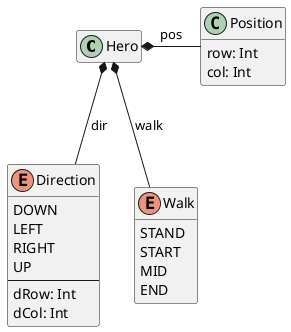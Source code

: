 @startuml
'https://plantuml.com/class-diagram

hide empty members

Hero *- Position : pos
Hero *-- Direction : dir
Hero *-- Walk : walk

class Position{
  row: Int
  col: Int
}

enum Direction{
  DOWN
  LEFT
  RIGHT
  UP
  --
  dRow: Int
  dCol: Int
}

enum Walk {
    STAND
    START
    MID
    END
}
@enduml